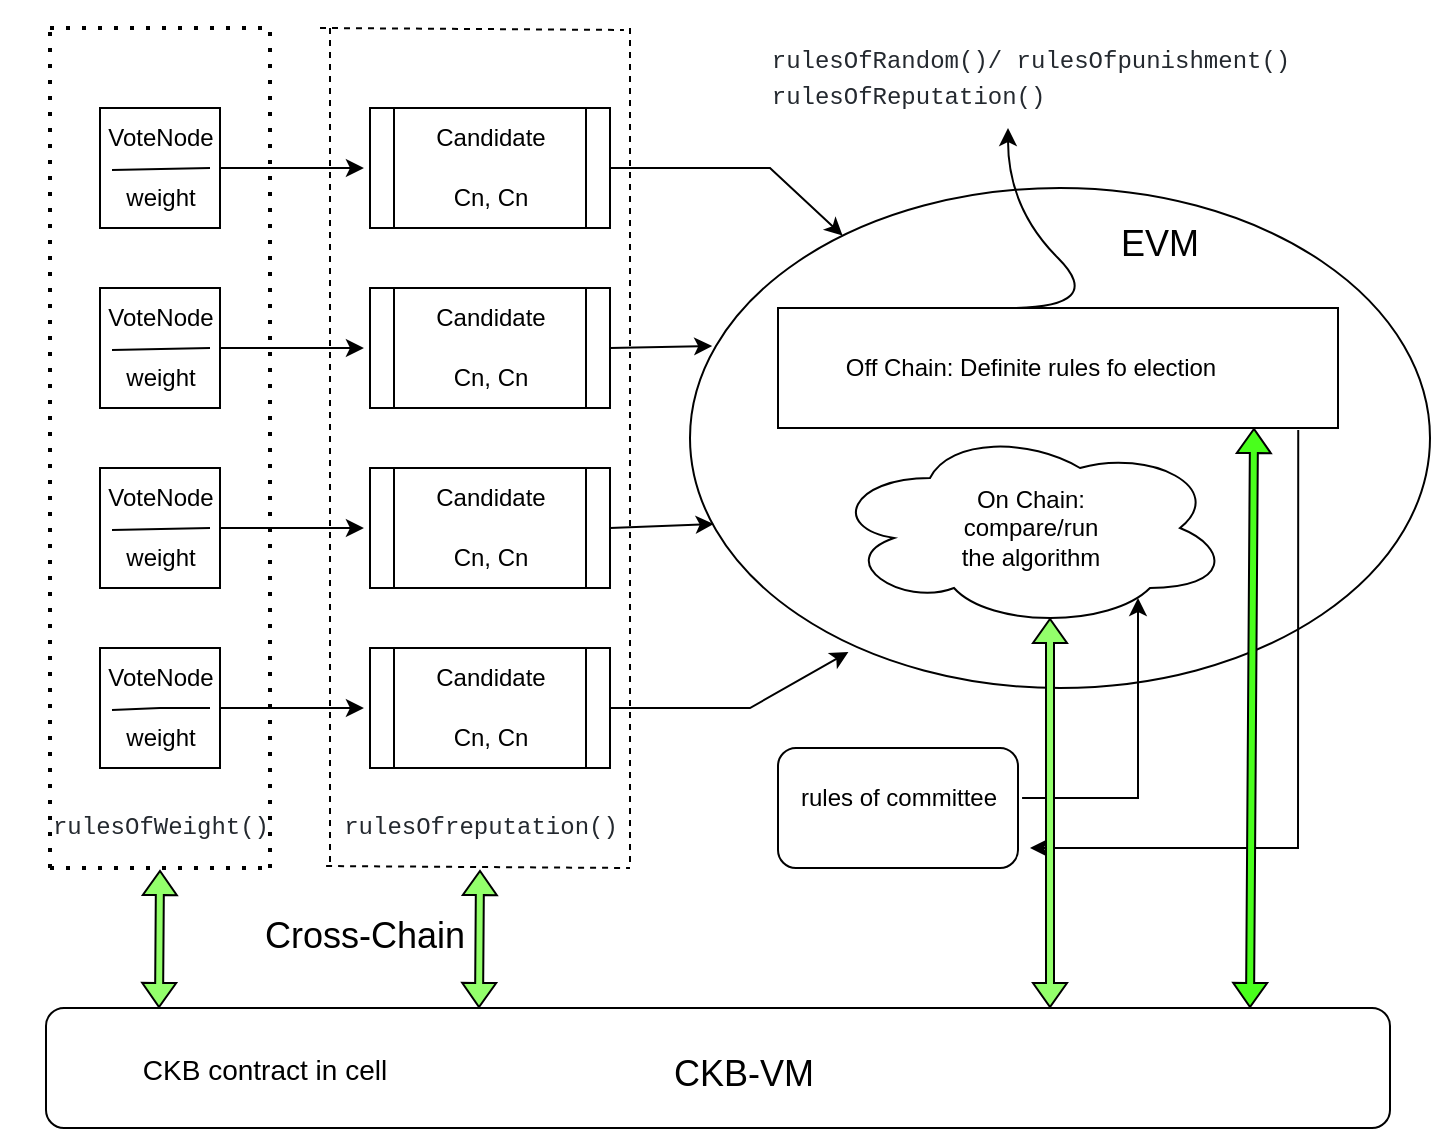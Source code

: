 <mxfile version="20.8.3" type="github">
  <diagram id="auPgPuv8J61tu-4cb-6g" name="第 1 页">
    <mxGraphModel dx="1098" dy="556" grid="0" gridSize="10" guides="1" tooltips="1" connect="1" arrows="1" fold="1" page="1" pageScale="1" pageWidth="827" pageHeight="1169" math="0" shadow="0">
      <root>
        <mxCell id="0" />
        <mxCell id="1" parent="0" />
        <mxCell id="LjoHzXwH2n2T3uThLXAH-1" value="" style="whiteSpace=wrap;html=1;aspect=fixed;" parent="1" vertex="1">
          <mxGeometry x="75" y="60" width="60" height="60" as="geometry" />
        </mxCell>
        <mxCell id="LjoHzXwH2n2T3uThLXAH-3" value="VoteNode" style="text;html=1;resizable=0;autosize=1;align=center;verticalAlign=middle;points=[];fillColor=none;strokeColor=none;rounded=0;" parent="1" vertex="1">
          <mxGeometry x="65" y="60" width="80" height="30" as="geometry" />
        </mxCell>
        <mxCell id="LjoHzXwH2n2T3uThLXAH-4" value="" style="endArrow=none;html=1;rounded=0;exitX=0.2;exitY=1.033;exitDx=0;exitDy=0;exitPerimeter=0;" parent="1" source="LjoHzXwH2n2T3uThLXAH-3" edge="1">
          <mxGeometry width="50" height="50" relative="1" as="geometry">
            <mxPoint x="80" y="140" as="sourcePoint" />
            <mxPoint x="130" y="90" as="targetPoint" />
          </mxGeometry>
        </mxCell>
        <mxCell id="LjoHzXwH2n2T3uThLXAH-5" value="weight" style="text;html=1;resizable=0;autosize=1;align=center;verticalAlign=middle;points=[];fillColor=none;strokeColor=none;rounded=0;" parent="1" vertex="1">
          <mxGeometry x="75" y="90" width="60" height="30" as="geometry" />
        </mxCell>
        <mxCell id="LjoHzXwH2n2T3uThLXAH-6" value="" style="whiteSpace=wrap;html=1;aspect=fixed;" parent="1" vertex="1">
          <mxGeometry x="75" y="150" width="60" height="60" as="geometry" />
        </mxCell>
        <mxCell id="LjoHzXwH2n2T3uThLXAH-7" value="VoteNode" style="text;html=1;resizable=0;autosize=1;align=center;verticalAlign=middle;points=[];fillColor=none;strokeColor=none;rounded=0;" parent="1" vertex="1">
          <mxGeometry x="65" y="150" width="80" height="30" as="geometry" />
        </mxCell>
        <mxCell id="LjoHzXwH2n2T3uThLXAH-8" value="" style="endArrow=none;html=1;rounded=0;exitX=0.2;exitY=1.033;exitDx=0;exitDy=0;exitPerimeter=0;" parent="1" source="LjoHzXwH2n2T3uThLXAH-7" edge="1">
          <mxGeometry width="50" height="50" relative="1" as="geometry">
            <mxPoint x="80" y="230" as="sourcePoint" />
            <mxPoint x="130" y="180" as="targetPoint" />
          </mxGeometry>
        </mxCell>
        <mxCell id="LjoHzXwH2n2T3uThLXAH-9" value="weight" style="text;html=1;resizable=0;autosize=1;align=center;verticalAlign=middle;points=[];fillColor=none;strokeColor=none;rounded=0;" parent="1" vertex="1">
          <mxGeometry x="75" y="180" width="60" height="30" as="geometry" />
        </mxCell>
        <mxCell id="LjoHzXwH2n2T3uThLXAH-10" value="" style="whiteSpace=wrap;html=1;aspect=fixed;" parent="1" vertex="1">
          <mxGeometry x="75" y="240" width="60" height="60" as="geometry" />
        </mxCell>
        <mxCell id="LjoHzXwH2n2T3uThLXAH-11" value="VoteNode" style="text;html=1;resizable=0;autosize=1;align=center;verticalAlign=middle;points=[];fillColor=none;strokeColor=none;rounded=0;" parent="1" vertex="1">
          <mxGeometry x="65" y="240" width="80" height="30" as="geometry" />
        </mxCell>
        <mxCell id="LjoHzXwH2n2T3uThLXAH-12" value="" style="endArrow=none;html=1;rounded=0;exitX=0.2;exitY=1.033;exitDx=0;exitDy=0;exitPerimeter=0;" parent="1" source="LjoHzXwH2n2T3uThLXAH-11" edge="1">
          <mxGeometry width="50" height="50" relative="1" as="geometry">
            <mxPoint x="80" y="320" as="sourcePoint" />
            <mxPoint x="130" y="270" as="targetPoint" />
          </mxGeometry>
        </mxCell>
        <mxCell id="LjoHzXwH2n2T3uThLXAH-13" value="weight" style="text;html=1;resizable=0;autosize=1;align=center;verticalAlign=middle;points=[];fillColor=none;strokeColor=none;rounded=0;" parent="1" vertex="1">
          <mxGeometry x="75" y="270" width="60" height="30" as="geometry" />
        </mxCell>
        <mxCell id="LjoHzXwH2n2T3uThLXAH-14" value="" style="whiteSpace=wrap;html=1;aspect=fixed;" parent="1" vertex="1">
          <mxGeometry x="75" y="330" width="60" height="60" as="geometry" />
        </mxCell>
        <mxCell id="LjoHzXwH2n2T3uThLXAH-15" value="VoteNode" style="text;html=1;resizable=0;autosize=1;align=center;verticalAlign=middle;points=[];fillColor=none;strokeColor=none;rounded=0;" parent="1" vertex="1">
          <mxGeometry x="65" y="330" width="80" height="30" as="geometry" />
        </mxCell>
        <mxCell id="LjoHzXwH2n2T3uThLXAH-16" value="" style="endArrow=none;html=1;rounded=0;exitX=0.2;exitY=1.033;exitDx=0;exitDy=0;exitPerimeter=0;" parent="1" source="LjoHzXwH2n2T3uThLXAH-15" edge="1">
          <mxGeometry width="50" height="50" relative="1" as="geometry">
            <mxPoint x="80" y="410" as="sourcePoint" />
            <mxPoint x="130" y="360" as="targetPoint" />
            <Array as="points">
              <mxPoint x="105" y="360" />
            </Array>
          </mxGeometry>
        </mxCell>
        <mxCell id="LjoHzXwH2n2T3uThLXAH-17" value="weight" style="text;html=1;resizable=0;autosize=1;align=center;verticalAlign=middle;points=[];fillColor=none;strokeColor=none;rounded=0;" parent="1" vertex="1">
          <mxGeometry x="75" y="360" width="60" height="30" as="geometry" />
        </mxCell>
        <mxCell id="LjoHzXwH2n2T3uThLXAH-20" value="" style="endArrow=classic;html=1;rounded=0;exitX=0.913;exitY=1.067;exitDx=0;exitDy=0;exitPerimeter=0;" parent="1" edge="1">
          <mxGeometry width="50" height="50" relative="1" as="geometry">
            <mxPoint x="135.0" y="270.01" as="sourcePoint" />
            <mxPoint x="206.96" y="270" as="targetPoint" />
          </mxGeometry>
        </mxCell>
        <mxCell id="LjoHzXwH2n2T3uThLXAH-21" value="" style="endArrow=classic;html=1;rounded=0;exitX=0.913;exitY=1.067;exitDx=0;exitDy=0;exitPerimeter=0;" parent="1" edge="1">
          <mxGeometry width="50" height="50" relative="1" as="geometry">
            <mxPoint x="135.0" y="180.01" as="sourcePoint" />
            <mxPoint x="206.96" y="180" as="targetPoint" />
          </mxGeometry>
        </mxCell>
        <mxCell id="LjoHzXwH2n2T3uThLXAH-22" value="" style="endArrow=classic;html=1;rounded=0;exitX=0.913;exitY=1.067;exitDx=0;exitDy=0;exitPerimeter=0;" parent="1" edge="1">
          <mxGeometry width="50" height="50" relative="1" as="geometry">
            <mxPoint x="135.0" y="360.01" as="sourcePoint" />
            <mxPoint x="206.96" y="360" as="targetPoint" />
          </mxGeometry>
        </mxCell>
        <mxCell id="LjoHzXwH2n2T3uThLXAH-23" value="" style="endArrow=classic;html=1;rounded=0;exitX=0.913;exitY=1.067;exitDx=0;exitDy=0;exitPerimeter=0;" parent="1" edge="1">
          <mxGeometry width="50" height="50" relative="1" as="geometry">
            <mxPoint x="135" y="90.01" as="sourcePoint" />
            <mxPoint x="206.96" y="90" as="targetPoint" />
          </mxGeometry>
        </mxCell>
        <mxCell id="LjoHzXwH2n2T3uThLXAH-25" value="" style="shape=process;whiteSpace=wrap;html=1;backgroundOutline=1;" parent="1" vertex="1">
          <mxGeometry x="210" y="60" width="120" height="60" as="geometry" />
        </mxCell>
        <mxCell id="LjoHzXwH2n2T3uThLXAH-26" value="Candidate" style="text;html=1;resizable=0;autosize=1;align=center;verticalAlign=middle;points=[];fillColor=none;strokeColor=none;rounded=0;" parent="1" vertex="1">
          <mxGeometry x="230" y="60" width="80" height="30" as="geometry" />
        </mxCell>
        <mxCell id="LjoHzXwH2n2T3uThLXAH-27" value="Cn, Cn" style="text;html=1;resizable=0;autosize=1;align=center;verticalAlign=middle;points=[];fillColor=none;strokeColor=none;rounded=0;" parent="1" vertex="1">
          <mxGeometry x="240" y="90" width="60" height="30" as="geometry" />
        </mxCell>
        <mxCell id="LjoHzXwH2n2T3uThLXAH-28" value="" style="shape=process;whiteSpace=wrap;html=1;backgroundOutline=1;" parent="1" vertex="1">
          <mxGeometry x="210" y="150" width="120" height="60" as="geometry" />
        </mxCell>
        <mxCell id="LjoHzXwH2n2T3uThLXAH-29" value="Candidate" style="text;html=1;resizable=0;autosize=1;align=center;verticalAlign=middle;points=[];fillColor=none;strokeColor=none;rounded=0;" parent="1" vertex="1">
          <mxGeometry x="230" y="150" width="80" height="30" as="geometry" />
        </mxCell>
        <mxCell id="LjoHzXwH2n2T3uThLXAH-30" value="Cn, Cn" style="text;html=1;resizable=0;autosize=1;align=center;verticalAlign=middle;points=[];fillColor=none;strokeColor=none;rounded=0;" parent="1" vertex="1">
          <mxGeometry x="240" y="180" width="60" height="30" as="geometry" />
        </mxCell>
        <mxCell id="LjoHzXwH2n2T3uThLXAH-31" value="" style="shape=process;whiteSpace=wrap;html=1;backgroundOutline=1;" parent="1" vertex="1">
          <mxGeometry x="210" y="240" width="120" height="60" as="geometry" />
        </mxCell>
        <mxCell id="LjoHzXwH2n2T3uThLXAH-32" value="Candidate" style="text;html=1;resizable=0;autosize=1;align=center;verticalAlign=middle;points=[];fillColor=none;strokeColor=none;rounded=0;" parent="1" vertex="1">
          <mxGeometry x="230" y="240" width="80" height="30" as="geometry" />
        </mxCell>
        <mxCell id="LjoHzXwH2n2T3uThLXAH-33" value="Cn, Cn" style="text;html=1;resizable=0;autosize=1;align=center;verticalAlign=middle;points=[];fillColor=none;strokeColor=none;rounded=0;" parent="1" vertex="1">
          <mxGeometry x="240" y="270" width="60" height="30" as="geometry" />
        </mxCell>
        <mxCell id="LjoHzXwH2n2T3uThLXAH-34" value="" style="shape=process;whiteSpace=wrap;html=1;backgroundOutline=1;" parent="1" vertex="1">
          <mxGeometry x="210" y="330" width="120" height="60" as="geometry" />
        </mxCell>
        <mxCell id="LjoHzXwH2n2T3uThLXAH-35" value="Candidate" style="text;html=1;resizable=0;autosize=1;align=center;verticalAlign=middle;points=[];fillColor=none;strokeColor=none;rounded=0;" parent="1" vertex="1">
          <mxGeometry x="230" y="330" width="80" height="30" as="geometry" />
        </mxCell>
        <mxCell id="LjoHzXwH2n2T3uThLXAH-36" value="Cn, Cn" style="text;html=1;resizable=0;autosize=1;align=center;verticalAlign=middle;points=[];fillColor=none;strokeColor=none;rounded=0;" parent="1" vertex="1">
          <mxGeometry x="240" y="360" width="60" height="30" as="geometry" />
        </mxCell>
        <mxCell id="LjoHzXwH2n2T3uThLXAH-37" value="" style="ellipse;whiteSpace=wrap;html=1;" parent="1" vertex="1">
          <mxGeometry x="370" y="100" width="370" height="250" as="geometry" />
        </mxCell>
        <mxCell id="LjoHzXwH2n2T3uThLXAH-38" value="" style="endArrow=classic;html=1;rounded=0;exitX=1;exitY=0.5;exitDx=0;exitDy=0;" parent="1" source="LjoHzXwH2n2T3uThLXAH-25" target="LjoHzXwH2n2T3uThLXAH-37" edge="1">
          <mxGeometry width="50" height="50" relative="1" as="geometry">
            <mxPoint x="430" y="290" as="sourcePoint" />
            <mxPoint x="480" y="240" as="targetPoint" />
            <Array as="points">
              <mxPoint x="410" y="90" />
            </Array>
          </mxGeometry>
        </mxCell>
        <mxCell id="LjoHzXwH2n2T3uThLXAH-39" value="" style="endArrow=classic;html=1;rounded=0;exitX=1;exitY=0.5;exitDx=0;exitDy=0;entryX=0.03;entryY=0.316;entryDx=0;entryDy=0;entryPerimeter=0;" parent="1" source="LjoHzXwH2n2T3uThLXAH-28" target="LjoHzXwH2n2T3uThLXAH-37" edge="1">
          <mxGeometry width="50" height="50" relative="1" as="geometry">
            <mxPoint x="430" y="290" as="sourcePoint" />
            <mxPoint x="480" y="240" as="targetPoint" />
          </mxGeometry>
        </mxCell>
        <mxCell id="LjoHzXwH2n2T3uThLXAH-40" value="" style="endArrow=classic;html=1;rounded=0;exitX=1;exitY=0.5;exitDx=0;exitDy=0;entryX=0.032;entryY=0.672;entryDx=0;entryDy=0;entryPerimeter=0;" parent="1" source="LjoHzXwH2n2T3uThLXAH-31" target="LjoHzXwH2n2T3uThLXAH-37" edge="1">
          <mxGeometry width="50" height="50" relative="1" as="geometry">
            <mxPoint x="430" y="290" as="sourcePoint" />
            <mxPoint x="480" y="240" as="targetPoint" />
          </mxGeometry>
        </mxCell>
        <mxCell id="LjoHzXwH2n2T3uThLXAH-41" value="" style="endArrow=classic;html=1;rounded=0;exitX=1;exitY=0.5;exitDx=0;exitDy=0;entryX=0.214;entryY=0.928;entryDx=0;entryDy=0;entryPerimeter=0;" parent="1" source="LjoHzXwH2n2T3uThLXAH-34" target="LjoHzXwH2n2T3uThLXAH-37" edge="1">
          <mxGeometry width="50" height="50" relative="1" as="geometry">
            <mxPoint x="430" y="290" as="sourcePoint" />
            <mxPoint x="480" y="240" as="targetPoint" />
            <Array as="points">
              <mxPoint x="400" y="360" />
            </Array>
          </mxGeometry>
        </mxCell>
        <mxCell id="LjoHzXwH2n2T3uThLXAH-42" value="" style="ellipse;shape=cloud;whiteSpace=wrap;html=1;" parent="1" vertex="1">
          <mxGeometry x="440" y="220" width="200" height="100" as="geometry" />
        </mxCell>
        <mxCell id="LjoHzXwH2n2T3uThLXAH-43" value="&amp;nbsp;On Chain:&amp;nbsp;&lt;br&gt;compare/run &lt;br&gt;the algorithm" style="text;html=1;resizable=0;autosize=1;align=center;verticalAlign=middle;points=[];fillColor=none;strokeColor=none;rounded=0;" parent="1" vertex="1">
          <mxGeometry x="495" y="240" width="90" height="60" as="geometry" />
        </mxCell>
        <mxCell id="LjoHzXwH2n2T3uThLXAH-46" value="" style="rounded=0;whiteSpace=wrap;html=1;" parent="1" vertex="1">
          <mxGeometry x="414" y="160" width="280" height="60" as="geometry" />
        </mxCell>
        <mxCell id="LjoHzXwH2n2T3uThLXAH-47" value="Off Chain: Definite rules fo election" style="text;html=1;resizable=0;autosize=1;align=center;verticalAlign=middle;points=[];fillColor=none;strokeColor=none;rounded=0;" parent="1" vertex="1">
          <mxGeometry x="435" y="175" width="210" height="30" as="geometry" />
        </mxCell>
        <mxCell id="LjoHzXwH2n2T3uThLXAH-49" value="" style="endArrow=none;dashed=1;html=1;dashPattern=1 3;strokeWidth=2;rounded=0;" parent="1" edge="1">
          <mxGeometry width="50" height="50" relative="1" as="geometry">
            <mxPoint x="50" y="440" as="sourcePoint" />
            <mxPoint x="160" y="440" as="targetPoint" />
          </mxGeometry>
        </mxCell>
        <mxCell id="LjoHzXwH2n2T3uThLXAH-50" value="" style="endArrow=none;dashed=1;html=1;dashPattern=1 3;strokeWidth=2;rounded=0;" parent="1" edge="1">
          <mxGeometry width="50" height="50" relative="1" as="geometry">
            <mxPoint x="50" y="440" as="sourcePoint" />
            <mxPoint x="50" y="20" as="targetPoint" />
          </mxGeometry>
        </mxCell>
        <mxCell id="LjoHzXwH2n2T3uThLXAH-51" value="" style="endArrow=none;dashed=1;html=1;dashPattern=1 3;strokeWidth=2;rounded=0;" parent="1" edge="1">
          <mxGeometry width="50" height="50" relative="1" as="geometry">
            <mxPoint x="160" y="440" as="sourcePoint" />
            <mxPoint x="160" y="20" as="targetPoint" />
          </mxGeometry>
        </mxCell>
        <mxCell id="LjoHzXwH2n2T3uThLXAH-52" value="" style="endArrow=none;dashed=1;html=1;dashPattern=1 3;strokeWidth=2;rounded=0;" parent="1" edge="1">
          <mxGeometry width="50" height="50" relative="1" as="geometry">
            <mxPoint x="50" y="20" as="sourcePoint" />
            <mxPoint x="160" y="20" as="targetPoint" />
          </mxGeometry>
        </mxCell>
        <mxCell id="LjoHzXwH2n2T3uThLXAH-53" value="&lt;pre style=&quot;box-sizing: border-box; font-family: ui-monospace, SFMono-Regular, &amp;quot;SF Mono&amp;quot;, Menlo, Consolas, &amp;quot;Liberation Mono&amp;quot;, monospace; margin-top: 0px; margin-bottom: 0px; overflow-wrap: normal; padding: 16px; overflow: auto; line-height: 1.45; background-color: var(--color-canvas-subtle); border-radius: 6px; word-break: normal; color: rgb(36, 41, 47); text-align: start;&quot; class=&quot;notranslate&quot;&gt;&lt;span style=&quot;box-sizing: border-box; color: var(--color-prettylights-syntax-keyword);&quot; class=&quot;pl-k&quot;&gt;rulesOfWeight&lt;/span&gt;()&lt;/pre&gt;" style="text;html=1;resizable=0;autosize=1;align=center;verticalAlign=middle;points=[];fillColor=none;strokeColor=none;rounded=0;" parent="1" vertex="1">
          <mxGeometry x="25" y="390" width="160" height="60" as="geometry" />
        </mxCell>
        <mxCell id="LjoHzXwH2n2T3uThLXAH-54" value="" style="endArrow=none;dashed=1;html=1;rounded=0;exitX=1.019;exitY=0.817;exitDx=0;exitDy=0;exitPerimeter=0;" parent="1" source="LjoHzXwH2n2T3uThLXAH-53" edge="1">
          <mxGeometry width="50" height="50" relative="1" as="geometry">
            <mxPoint x="200" y="440" as="sourcePoint" />
            <mxPoint x="340" y="440" as="targetPoint" />
          </mxGeometry>
        </mxCell>
        <mxCell id="LjoHzXwH2n2T3uThLXAH-55" value="" style="endArrow=none;dashed=1;html=1;rounded=0;exitX=1.019;exitY=0.817;exitDx=0;exitDy=0;exitPerimeter=0;" parent="1" edge="1">
          <mxGeometry width="50" height="50" relative="1" as="geometry">
            <mxPoint x="185.0" y="20" as="sourcePoint" />
            <mxPoint x="336.96" y="20.98" as="targetPoint" />
          </mxGeometry>
        </mxCell>
        <mxCell id="LjoHzXwH2n2T3uThLXAH-56" value="" style="endArrow=none;dashed=1;html=1;rounded=0;" parent="1" edge="1">
          <mxGeometry width="50" height="50" relative="1" as="geometry">
            <mxPoint x="190" y="20" as="sourcePoint" />
            <mxPoint x="190" y="440" as="targetPoint" />
          </mxGeometry>
        </mxCell>
        <mxCell id="LjoHzXwH2n2T3uThLXAH-57" value="" style="endArrow=none;dashed=1;html=1;rounded=0;" parent="1" edge="1">
          <mxGeometry width="50" height="50" relative="1" as="geometry">
            <mxPoint x="340" y="20" as="sourcePoint" />
            <mxPoint x="340" y="440" as="targetPoint" />
          </mxGeometry>
        </mxCell>
        <mxCell id="LjoHzXwH2n2T3uThLXAH-58" value="&lt;pre style=&quot;box-sizing: border-box; font-family: ui-monospace, SFMono-Regular, &amp;quot;SF Mono&amp;quot;, Menlo, Consolas, &amp;quot;Liberation Mono&amp;quot;, monospace; margin-top: 0px; margin-bottom: 0px; overflow-wrap: normal; padding: 16px; overflow: auto; line-height: 1.45; background-color: var(--color-canvas-subtle); border-radius: 6px; word-break: normal; color: rgb(36, 41, 47); text-align: start;&quot; class=&quot;notranslate&quot;&gt;&lt;span style=&quot;box-sizing: border-box; color: var(--color-prettylights-syntax-keyword);&quot; class=&quot;pl-k&quot;&gt;rulesOfreputation()&lt;/span&gt;&lt;/pre&gt;" style="text;html=1;resizable=0;autosize=1;align=center;verticalAlign=middle;points=[];fillColor=none;strokeColor=none;rounded=0;" parent="1" vertex="1">
          <mxGeometry x="170" y="390" width="190" height="60" as="geometry" />
        </mxCell>
        <mxCell id="LjoHzXwH2n2T3uThLXAH-59" value="" style="curved=1;endArrow=classic;html=1;rounded=0;" parent="1" edge="1">
          <mxGeometry width="50" height="50" relative="1" as="geometry">
            <mxPoint x="529" y="160" as="sourcePoint" />
            <mxPoint x="529" y="70" as="targetPoint" />
            <Array as="points">
              <mxPoint x="579" y="160" />
              <mxPoint x="529" y="110" />
            </Array>
          </mxGeometry>
        </mxCell>
        <mxCell id="LjoHzXwH2n2T3uThLXAH-60" value="&lt;pre style=&quot;box-sizing: border-box; font-family: ui-monospace, SFMono-Regular, &amp;quot;SF Mono&amp;quot;, Menlo, Consolas, &amp;quot;Liberation Mono&amp;quot;, monospace; margin-top: 0px; margin-bottom: 0px; overflow-wrap: normal; padding: 16px; overflow: auto; line-height: 1.45; background-color: var(--color-canvas-subtle); border-radius: 6px; word-break: normal; color: rgb(36, 41, 47); text-align: start;&quot; class=&quot;notranslate&quot;&gt;&lt;span style=&quot;box-sizing: border-box; color: var(--color-prettylights-syntax-keyword);&quot; class=&quot;pl-k&quot;&gt;rulesOfRandom()/&lt;/span&gt; rulesOfpunishment()&lt;br/&gt;rulesOfReputation()&lt;/pre&gt;" style="text;html=1;resizable=0;autosize=1;align=center;verticalAlign=middle;points=[];fillColor=none;strokeColor=none;rounded=0;" parent="1" vertex="1">
          <mxGeometry x="385" y="6" width="310" height="79" as="geometry" />
        </mxCell>
        <mxCell id="LjoHzXwH2n2T3uThLXAH-61" value="" style="rounded=1;whiteSpace=wrap;html=1;" parent="1" vertex="1">
          <mxGeometry x="414" y="380" width="120" height="60" as="geometry" />
        </mxCell>
        <mxCell id="LjoHzXwH2n2T3uThLXAH-62" value="rules of committee" style="text;html=1;resizable=0;autosize=1;align=center;verticalAlign=middle;points=[];fillColor=none;strokeColor=none;rounded=0;" parent="1" vertex="1">
          <mxGeometry x="414" y="390" width="120" height="30" as="geometry" />
        </mxCell>
        <mxCell id="LjoHzXwH2n2T3uThLXAH-63" value="" style="endArrow=classic;html=1;rounded=0;exitX=1.017;exitY=0.5;exitDx=0;exitDy=0;exitPerimeter=0;entryX=0.77;entryY=0.85;entryDx=0;entryDy=0;entryPerimeter=0;" parent="1" source="LjoHzXwH2n2T3uThLXAH-62" target="LjoHzXwH2n2T3uThLXAH-42" edge="1">
          <mxGeometry width="50" height="50" relative="1" as="geometry">
            <mxPoint x="390" y="290" as="sourcePoint" />
            <mxPoint x="600" y="405" as="targetPoint" />
            <Array as="points">
              <mxPoint x="594" y="405" />
            </Array>
          </mxGeometry>
        </mxCell>
        <mxCell id="LjoHzXwH2n2T3uThLXAH-64" value="" style="endArrow=classic;html=1;rounded=0;exitX=0.929;exitY=1.017;exitDx=0;exitDy=0;exitPerimeter=0;" parent="1" source="LjoHzXwH2n2T3uThLXAH-46" edge="1">
          <mxGeometry width="50" height="50" relative="1" as="geometry">
            <mxPoint x="390" y="290" as="sourcePoint" />
            <mxPoint x="540" y="430" as="targetPoint" />
            <Array as="points">
              <mxPoint x="674" y="430" />
            </Array>
          </mxGeometry>
        </mxCell>
        <mxCell id="LjoHzXwH2n2T3uThLXAH-65" value="" style="shape=flexArrow;endArrow=classic;startArrow=classic;html=1;rounded=0;entryX=0.55;entryY=0.95;entryDx=0;entryDy=0;entryPerimeter=0;width=4;startSize=3.67;startWidth=12;endWidth=12;endSize=3.67;fillColor=#93FF6B;" parent="1" target="LjoHzXwH2n2T3uThLXAH-42" edge="1">
          <mxGeometry width="100" height="100" relative="1" as="geometry">
            <mxPoint x="550" y="510" as="sourcePoint" />
            <mxPoint x="794" y="420" as="targetPoint" />
          </mxGeometry>
        </mxCell>
        <mxCell id="LjoHzXwH2n2T3uThLXAH-66" value="" style="shape=flexArrow;endArrow=classic;startArrow=classic;html=1;rounded=0;entryX=0.85;entryY=1;entryDx=0;entryDy=0;entryPerimeter=0;width=4;startSize=3.67;startWidth=12;endWidth=12;endSize=3.67;fillColor=#49FF1C;" parent="1" target="LjoHzXwH2n2T3uThLXAH-46" edge="1">
          <mxGeometry width="100" height="100" relative="1" as="geometry">
            <mxPoint x="650" y="510" as="sourcePoint" />
            <mxPoint x="650" y="220" as="targetPoint" />
          </mxGeometry>
        </mxCell>
        <mxCell id="LjoHzXwH2n2T3uThLXAH-67" value="" style="rounded=1;whiteSpace=wrap;html=1;" parent="1" vertex="1">
          <mxGeometry x="48" y="510" width="672" height="60" as="geometry" />
        </mxCell>
        <mxCell id="LjoHzXwH2n2T3uThLXAH-68" value="&lt;font style=&quot;font-size: 14px;&quot;&gt;CKB contract in cell&lt;/font&gt;" style="text;html=1;resizable=0;autosize=1;align=center;verticalAlign=middle;points=[];fillColor=none;strokeColor=none;rounded=0;" parent="1" vertex="1">
          <mxGeometry x="87" y="526" width="140" height="29" as="geometry" />
        </mxCell>
        <mxCell id="ic9MDdwNJy1lUYdSGiJm-2" value="" style="shape=flexArrow;endArrow=classic;startArrow=classic;html=1;rounded=0;width=4;startSize=3.67;startWidth=12;endWidth=12;endSize=3.67;fillColor=#93FF6B;" parent="1" edge="1">
          <mxGeometry width="100" height="100" relative="1" as="geometry">
            <mxPoint x="264.5" y="510" as="sourcePoint" />
            <mxPoint x="265" y="441" as="targetPoint" />
          </mxGeometry>
        </mxCell>
        <mxCell id="ic9MDdwNJy1lUYdSGiJm-3" value="Cross-Chain" style="text;strokeColor=none;align=center;fillColor=none;html=1;verticalAlign=middle;whiteSpace=wrap;rounded=0;fontSize=18;" parent="1" vertex="1">
          <mxGeometry x="135" y="461" width="145" height="25" as="geometry" />
        </mxCell>
        <mxCell id="ic9MDdwNJy1lUYdSGiJm-4" value="" style="shape=flexArrow;endArrow=classic;startArrow=classic;html=1;rounded=0;width=4;startSize=3.67;startWidth=12;endWidth=12;endSize=3.67;fillColor=#93FF6B;" parent="1" edge="1">
          <mxGeometry width="100" height="100" relative="1" as="geometry">
            <mxPoint x="104.5" y="510" as="sourcePoint" />
            <mxPoint x="105" y="441" as="targetPoint" />
          </mxGeometry>
        </mxCell>
        <mxCell id="ic9MDdwNJy1lUYdSGiJm-5" value="&lt;font style=&quot;font-size: 18px;&quot;&gt;CKB-VM&lt;/font&gt;" style="text;strokeColor=none;align=center;fillColor=none;html=1;verticalAlign=middle;whiteSpace=wrap;rounded=0;fontSize=14;" parent="1" vertex="1">
          <mxGeometry x="334" y="528" width="126" height="30" as="geometry" />
        </mxCell>
        <mxCell id="ic9MDdwNJy1lUYdSGiJm-6" value="EVM" style="text;strokeColor=none;align=center;fillColor=none;html=1;verticalAlign=middle;whiteSpace=wrap;rounded=0;fontSize=18;" parent="1" vertex="1">
          <mxGeometry x="575" y="113" width="60" height="30" as="geometry" />
        </mxCell>
      </root>
    </mxGraphModel>
  </diagram>
</mxfile>
